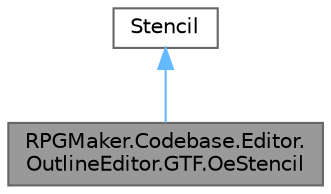 digraph "RPGMaker.Codebase.Editor.OutlineEditor.GTF.OeStencil"
{
 // LATEX_PDF_SIZE
  bgcolor="transparent";
  edge [fontname=Helvetica,fontsize=10,labelfontname=Helvetica,labelfontsize=10];
  node [fontname=Helvetica,fontsize=10,shape=box,height=0.2,width=0.4];
  Node1 [id="Node000001",label="RPGMaker.Codebase.Editor.\lOutlineEditor.GTF.OeStencil",height=0.2,width=0.4,color="gray40", fillcolor="grey60", style="filled", fontcolor="black",tooltip="😁 アウトライン・エディター（Ｏｅ）刷り込み型"];
  Node2 -> Node1 [id="edge1_Node000001_Node000002",dir="back",color="steelblue1",style="solid",tooltip=" "];
  Node2 [id="Node000002",label="Stencil",height=0.2,width=0.4,color="gray40", fillcolor="white", style="filled",tooltip=" "];
}
